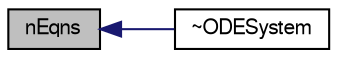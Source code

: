 digraph "nEqns"
{
  bgcolor="transparent";
  edge [fontname="FreeSans",fontsize="10",labelfontname="FreeSans",labelfontsize="10"];
  node [fontname="FreeSans",fontsize="10",shape=record];
  rankdir="LR";
  Node8 [label="nEqns",height=0.2,width=0.4,color="black", fillcolor="grey75", style="filled", fontcolor="black"];
  Node8 -> Node9 [dir="back",color="midnightblue",fontsize="10",style="solid",fontname="FreeSans"];
  Node9 [label="~ODESystem",height=0.2,width=0.4,color="black",URL="$a25606.html#acff45c9d2262138618ff5bcd54a92c72",tooltip="Destructor. "];
}

